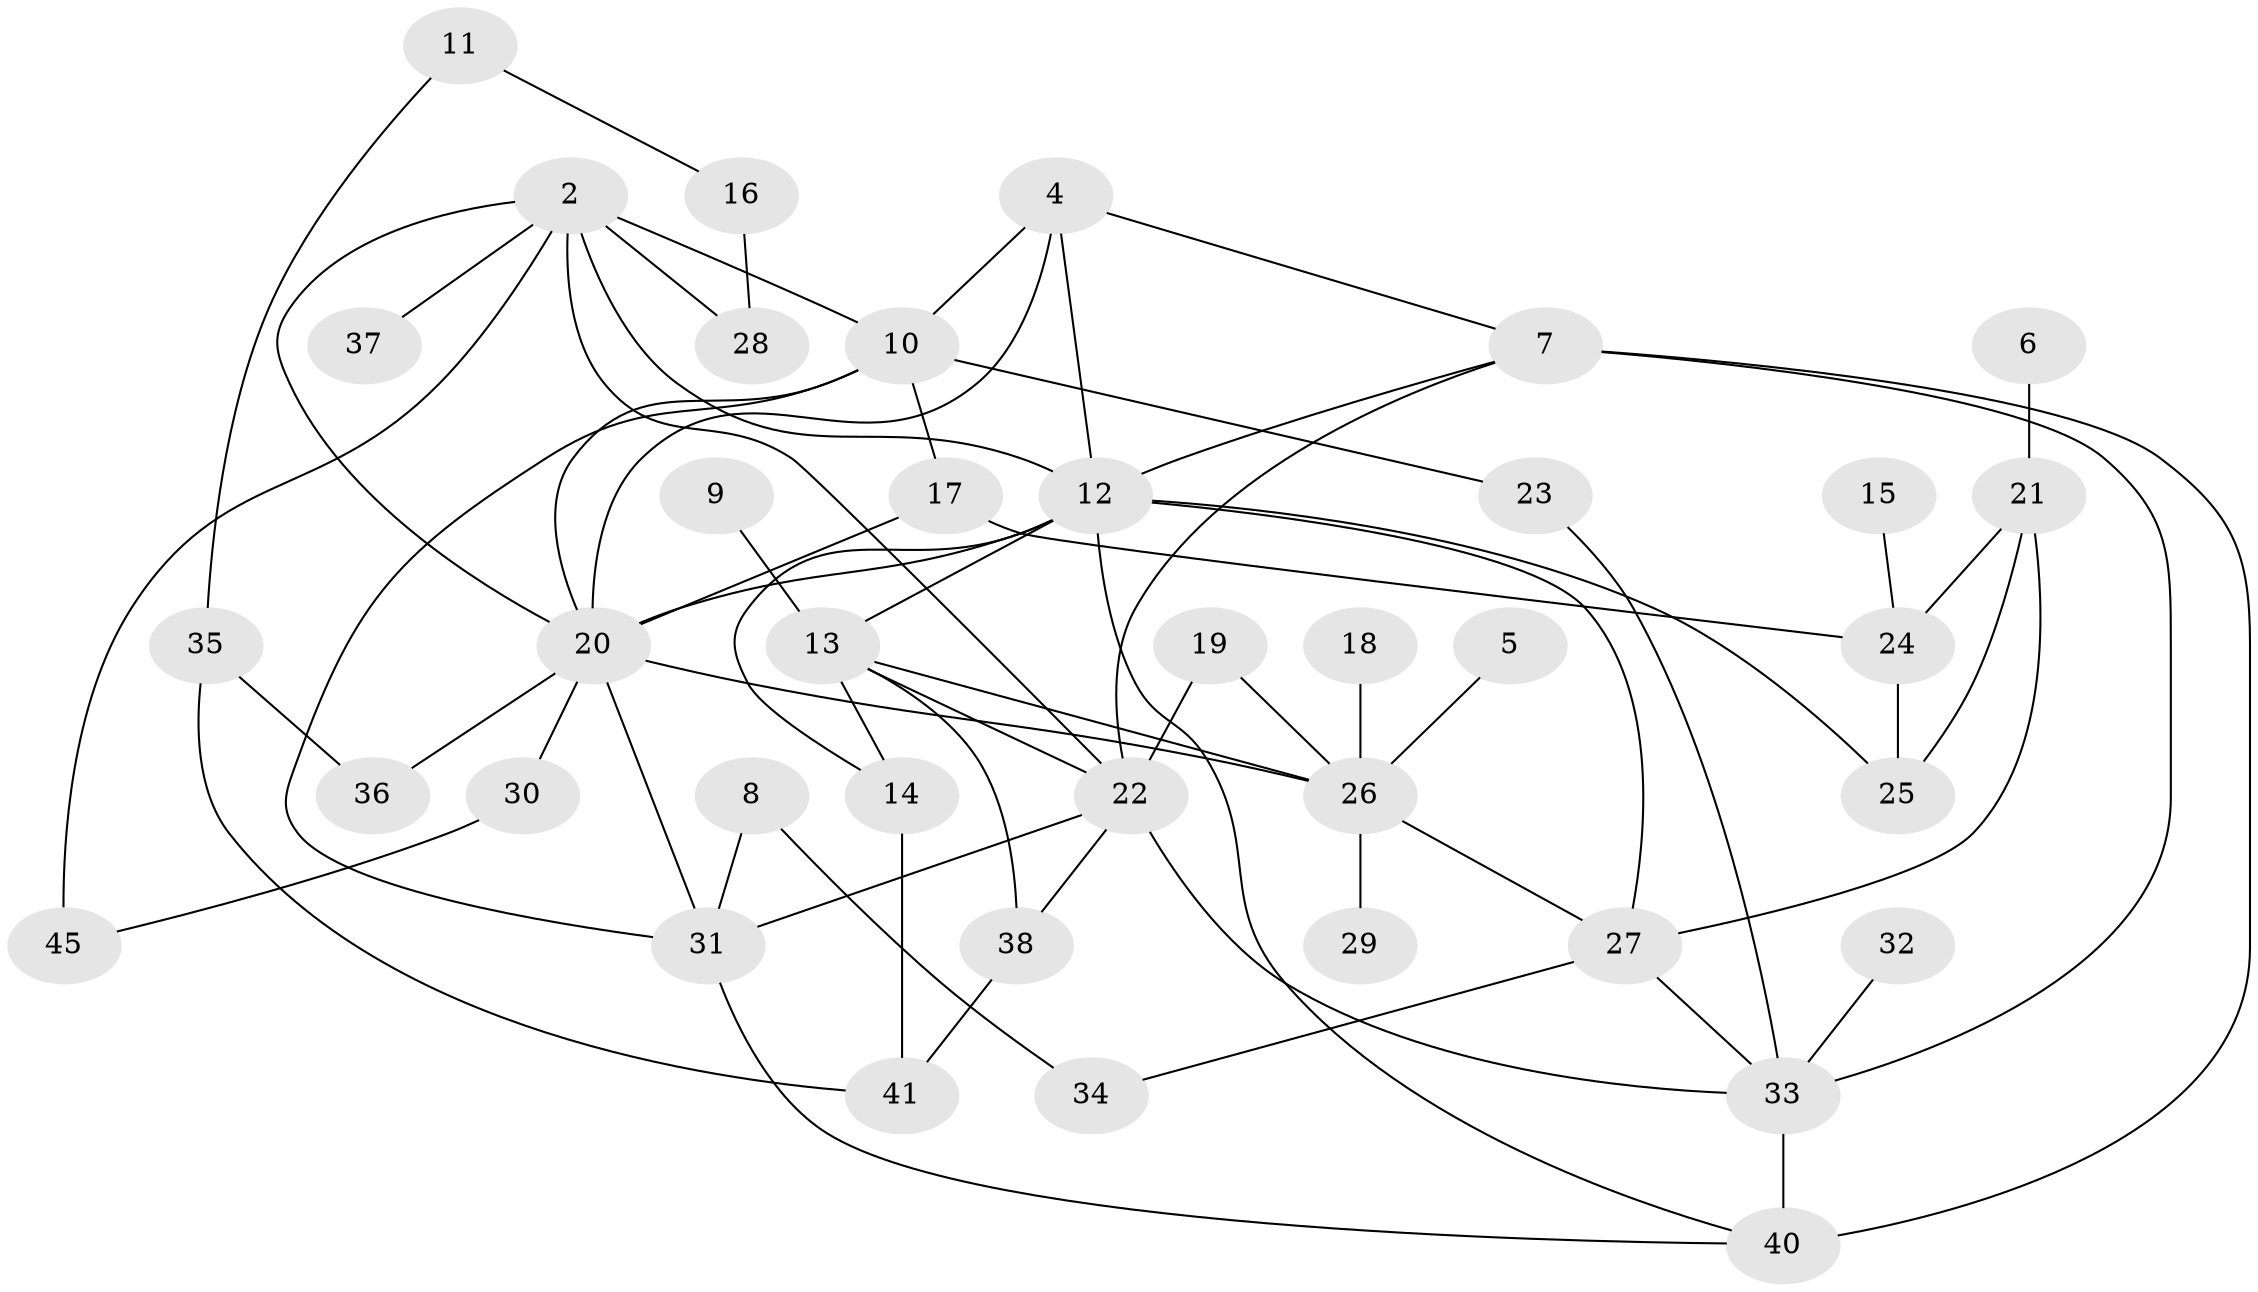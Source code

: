 // original degree distribution, {0: 0.0967741935483871, 3: 0.22580645161290322, 1: 0.12903225806451613, 4: 0.1935483870967742, 2: 0.22580645161290322, 6: 0.03225806451612903, 7: 0.03225806451612903, 5: 0.06451612903225806}
// Generated by graph-tools (version 1.1) at 2025/48/03/04/25 22:48:13]
// undirected, 39 vertices, 67 edges
graph export_dot {
  node [color=gray90,style=filled];
  2;
  4;
  5;
  6;
  7;
  8;
  9;
  10;
  11;
  12;
  13;
  14;
  15;
  16;
  17;
  18;
  19;
  20;
  21;
  22;
  23;
  24;
  25;
  26;
  27;
  28;
  29;
  30;
  31;
  32;
  33;
  34;
  35;
  36;
  37;
  38;
  40;
  41;
  45;
  2 -- 10 [weight=1.0];
  2 -- 12 [weight=2.0];
  2 -- 20 [weight=1.0];
  2 -- 22 [weight=1.0];
  2 -- 28 [weight=1.0];
  2 -- 37 [weight=1.0];
  2 -- 45 [weight=1.0];
  4 -- 7 [weight=1.0];
  4 -- 10 [weight=1.0];
  4 -- 12 [weight=1.0];
  4 -- 20 [weight=1.0];
  5 -- 26 [weight=1.0];
  6 -- 21 [weight=1.0];
  7 -- 12 [weight=1.0];
  7 -- 22 [weight=1.0];
  7 -- 33 [weight=1.0];
  7 -- 40 [weight=2.0];
  8 -- 31 [weight=1.0];
  8 -- 34 [weight=1.0];
  9 -- 13 [weight=1.0];
  10 -- 17 [weight=1.0];
  10 -- 20 [weight=1.0];
  10 -- 23 [weight=1.0];
  10 -- 31 [weight=1.0];
  11 -- 16 [weight=1.0];
  11 -- 35 [weight=1.0];
  12 -- 13 [weight=1.0];
  12 -- 14 [weight=1.0];
  12 -- 20 [weight=1.0];
  12 -- 25 [weight=1.0];
  12 -- 27 [weight=1.0];
  12 -- 40 [weight=1.0];
  13 -- 14 [weight=1.0];
  13 -- 22 [weight=1.0];
  13 -- 26 [weight=1.0];
  13 -- 38 [weight=1.0];
  14 -- 41 [weight=1.0];
  15 -- 24 [weight=1.0];
  16 -- 28 [weight=1.0];
  17 -- 20 [weight=1.0];
  17 -- 24 [weight=1.0];
  18 -- 26 [weight=1.0];
  19 -- 22 [weight=1.0];
  19 -- 26 [weight=1.0];
  20 -- 26 [weight=1.0];
  20 -- 30 [weight=1.0];
  20 -- 31 [weight=1.0];
  20 -- 36 [weight=1.0];
  21 -- 24 [weight=1.0];
  21 -- 25 [weight=1.0];
  21 -- 27 [weight=1.0];
  22 -- 31 [weight=1.0];
  22 -- 33 [weight=1.0];
  22 -- 38 [weight=1.0];
  23 -- 33 [weight=1.0];
  24 -- 25 [weight=1.0];
  26 -- 27 [weight=1.0];
  26 -- 29 [weight=1.0];
  27 -- 33 [weight=1.0];
  27 -- 34 [weight=1.0];
  30 -- 45 [weight=1.0];
  31 -- 40 [weight=1.0];
  32 -- 33 [weight=1.0];
  33 -- 40 [weight=1.0];
  35 -- 36 [weight=1.0];
  35 -- 41 [weight=1.0];
  38 -- 41 [weight=1.0];
}
